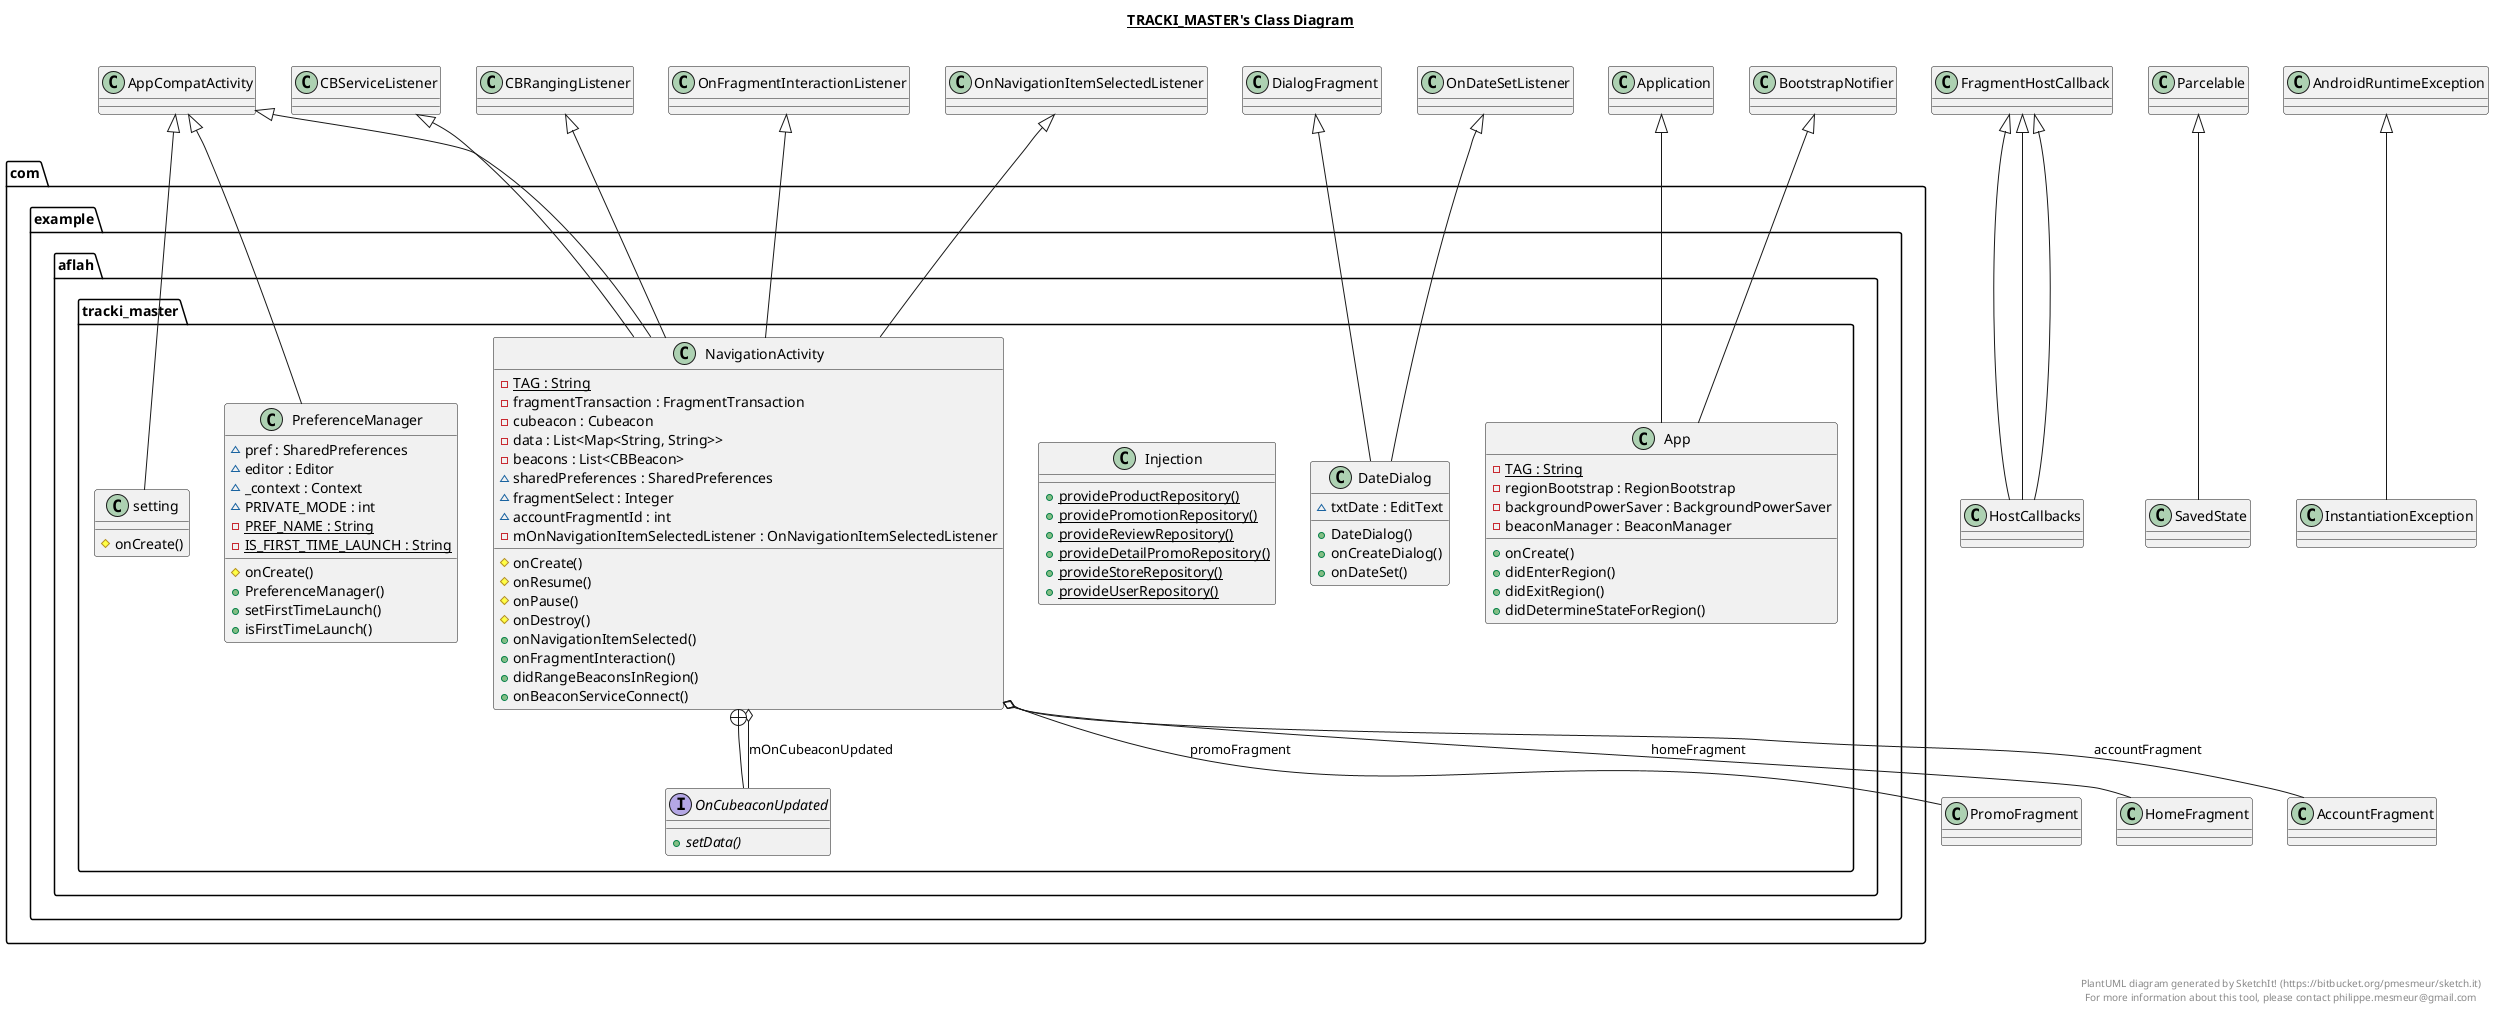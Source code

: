 @startuml

title __TRACKI_MASTER's Class Diagram__\n

  package com.example.aflah.tracki_master {
    class App {
        {static} - TAG : String
        - regionBootstrap : RegionBootstrap
        - backgroundPowerSaver : BackgroundPowerSaver
        - beaconManager : BeaconManager
        + onCreate()
        + didEnterRegion()
        + didExitRegion()
        + didDetermineStateForRegion()
    }
  }
  

  package com.example.aflah.tracki_master {
    class DateDialog {
        ~ txtDate : EditText
        + DateDialog()
        + onCreateDialog()
        + onDateSet()
    }
  }
  

  package com.example.aflah.tracki_master {
    class Injection {
        {static} + provideProductRepository()
        {static} + providePromotionRepository()
        {static} + provideReviewRepository()
        {static} + provideDetailPromoRepository()
        {static} + provideStoreRepository()
        {static} + provideUserRepository()
    }
  }
  

  package com.example.aflah.tracki_master {
    class NavigationActivity {
        {static} - TAG : String
        - fragmentTransaction : FragmentTransaction
        - cubeacon : Cubeacon
        - data : List<Map<String, String>>
        - beacons : List<CBBeacon>
        ~ sharedPreferences : SharedPreferences
        ~ fragmentSelect : Integer
        ~ accountFragmentId : int
        - mOnNavigationItemSelectedListener : OnNavigationItemSelectedListener
        # onCreate()
        # onResume()
        # onPause()
        # onDestroy()
        + onNavigationItemSelected()
        + onFragmentInteraction()
        + didRangeBeaconsInRegion()
        + onBeaconServiceConnect()
    }
  }
  

  package com.example.aflah.tracki_master {
    interface OnCubeaconUpdated {
        {abstract} + setData()
    }
  }
  

  package com.example.aflah.tracki_master {
    class PreferenceManager {
        ~ pref : SharedPreferences
        ~ editor : Editor
        ~ _context : Context
        ~ PRIVATE_MODE : int
        {static} - PREF_NAME : String
        {static} - IS_FIRST_TIME_LAUNCH : String
        # onCreate()
        + PreferenceManager()
        + setFirstTimeLaunch()
        + isFirstTimeLaunch()
    }
  }
  

  package com.example.aflah.tracki_master {
    class setting {
        # onCreate()
    }
  }
  

  App -up-|> BootstrapNotifier
  App -up-|> Application
  DateDialog -up-|> OnDateSetListener
  DateDialog -up-|> DialogFragment
  InstantiationException -up-|> AndroidRuntimeException
  SavedState -up-|> Parcelable
  NavigationActivity -up-|> OnNavigationItemSelectedListener
  NavigationActivity -up-|> OnFragmentInteractionListener
  NavigationActivity -up-|> CBRangingListener
  NavigationActivity -up-|> CBServiceListener
  NavigationActivity -up-|> AppCompatActivity
  NavigationActivity o-- HomeFragment : homeFragment
  NavigationActivity o-- AccountFragment : accountFragment
  NavigationActivity o-- PromoFragment : promoFragment
  NavigationActivity o-- OnCubeaconUpdated : mOnCubeaconUpdated
  NavigationActivity +-down- OnCubeaconUpdated
  HostCallbacks -up-|> FragmentHostCallback
  PreferenceManager -up-|> AppCompatActivity
  HostCallbacks -up-|> FragmentHostCallback
  setting -up-|> AppCompatActivity
  HostCallbacks -up-|> FragmentHostCallback


right footer


PlantUML diagram generated by SketchIt! (https://bitbucket.org/pmesmeur/sketch.it)
For more information about this tool, please contact philippe.mesmeur@gmail.com
endfooter

@enduml

